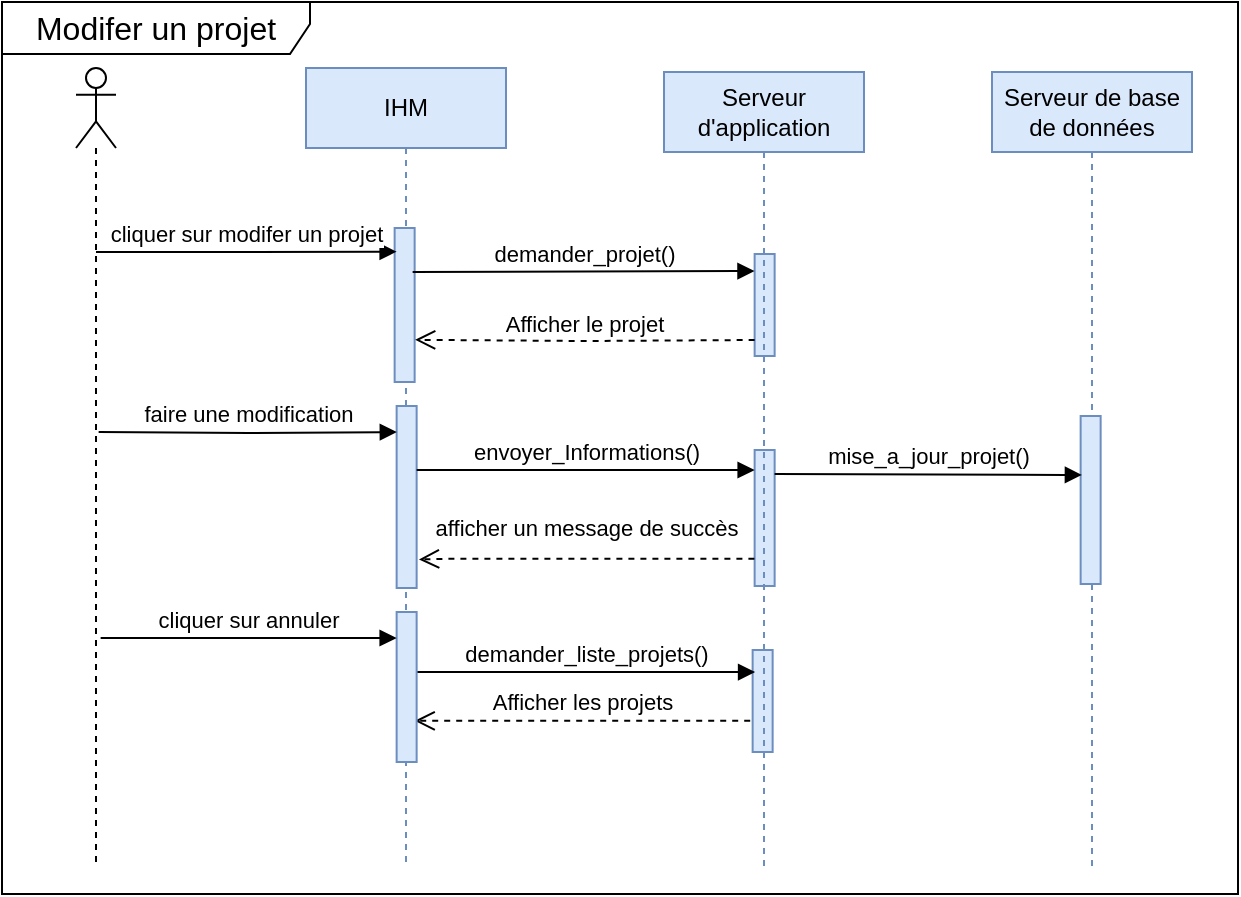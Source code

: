 <mxfile version="17.1.3" type="github">
  <diagram id="pMdvGQTgfd6tATdUP3s-" name="Page-1">
    <mxGraphModel dx="700" dy="413" grid="0" gridSize="10" guides="1" tooltips="1" connect="1" arrows="1" fold="1" page="1" pageScale="1" pageWidth="827" pageHeight="1169" math="0" shadow="0">
      <root>
        <mxCell id="0" />
        <mxCell id="1" parent="0" />
        <mxCell id="4Lf0XL2MjuKjjBDdzLdH-41" value="Modifer un projet" style="shape=umlFrame;whiteSpace=wrap;html=1;fontSize=16;width=154;height=26;" parent="1" vertex="1">
          <mxGeometry x="163" y="67" width="618" height="446" as="geometry" />
        </mxCell>
        <mxCell id="4Lf0XL2MjuKjjBDdzLdH-1" value="" style="shape=umlLifeline;participant=umlActor;perimeter=lifelinePerimeter;whiteSpace=wrap;html=1;container=1;collapsible=0;recursiveResize=0;verticalAlign=top;spacingTop=36;outlineConnect=0;" parent="1" vertex="1">
          <mxGeometry x="200" y="100" width="20" height="400" as="geometry" />
        </mxCell>
        <mxCell id="4Lf0XL2MjuKjjBDdzLdH-2" value="IHM" style="shape=umlLifeline;perimeter=lifelinePerimeter;whiteSpace=wrap;html=1;container=1;collapsible=0;recursiveResize=0;outlineConnect=0;fillColor=#dae8fc;strokeColor=#6c8ebf;" parent="1" vertex="1">
          <mxGeometry x="315" y="100" width="100" height="400" as="geometry" />
        </mxCell>
        <mxCell id="4Lf0XL2MjuKjjBDdzLdH-10" value="Serveur de base de données" style="shape=umlLifeline;perimeter=lifelinePerimeter;whiteSpace=wrap;html=1;container=1;collapsible=0;recursiveResize=0;outlineConnect=0;fillColor=#dae8fc;strokeColor=#6c8ebf;" parent="1" vertex="1">
          <mxGeometry x="658" y="102" width="100" height="400" as="geometry" />
        </mxCell>
        <mxCell id="4Lf0XL2MjuKjjBDdzLdH-24" value="" style="html=1;points=[];perimeter=orthogonalPerimeter;fillColor=#dae8fc;strokeColor=#6c8ebf;" parent="4Lf0XL2MjuKjjBDdzLdH-10" vertex="1">
          <mxGeometry x="-298.68" y="78" width="10" height="77" as="geometry" />
        </mxCell>
        <mxCell id="4Lf0XL2MjuKjjBDdzLdH-25" value="cliquer sur modifer un projet" style="html=1;verticalAlign=bottom;endArrow=block;entryX=-0.001;entryY=0.167;rounded=0;edgeStyle=orthogonalEdgeStyle;entryDx=0;entryDy=0;entryPerimeter=0;" parent="4Lf0XL2MjuKjjBDdzLdH-10" edge="1">
          <mxGeometry relative="1" as="geometry">
            <mxPoint x="-447.998" y="90" as="sourcePoint" />
            <Array as="points">
              <mxPoint x="-415.68" y="90" />
              <mxPoint x="-415.68" y="90" />
            </Array>
            <mxPoint x="-297.69" y="89.859" as="targetPoint" />
          </mxGeometry>
        </mxCell>
        <mxCell id="4Lf0XL2MjuKjjBDdzLdH-26" value="" style="html=1;points=[];perimeter=orthogonalPerimeter;fillColor=#dae8fc;strokeColor=#6c8ebf;" parent="4Lf0XL2MjuKjjBDdzLdH-10" vertex="1">
          <mxGeometry x="-297.68" y="167" width="10" height="91" as="geometry" />
        </mxCell>
        <mxCell id="4Lf0XL2MjuKjjBDdzLdH-27" value="" style="html=1;points=[];perimeter=orthogonalPerimeter;fillColor=#dae8fc;strokeColor=#6c8ebf;" parent="4Lf0XL2MjuKjjBDdzLdH-10" vertex="1">
          <mxGeometry x="44.32" y="172" width="10" height="84" as="geometry" />
        </mxCell>
        <mxCell id="4Lf0XL2MjuKjjBDdzLdH-28" value="" style="html=1;points=[];perimeter=orthogonalPerimeter;fillColor=#dae8fc;strokeColor=#6c8ebf;" parent="4Lf0XL2MjuKjjBDdzLdH-10" vertex="1">
          <mxGeometry x="-118.68" y="91" width="10" height="51" as="geometry" />
        </mxCell>
        <mxCell id="4Lf0XL2MjuKjjBDdzLdH-29" value="demander_projet()" style="html=1;verticalAlign=bottom;endArrow=block;rounded=0;entryX=-0.008;entryY=0.167;entryDx=0;entryDy=0;entryPerimeter=0;edgeStyle=orthogonalEdgeStyle;" parent="4Lf0XL2MjuKjjBDdzLdH-10" target="4Lf0XL2MjuKjjBDdzLdH-28" edge="1">
          <mxGeometry width="80" relative="1" as="geometry">
            <mxPoint x="-289.68" y="100" as="sourcePoint" />
            <mxPoint x="-704.68" y="3" as="targetPoint" />
            <Array as="points">
              <mxPoint x="-290.68" y="100" />
              <mxPoint x="-204.68" y="100" />
            </Array>
          </mxGeometry>
        </mxCell>
        <mxCell id="4Lf0XL2MjuKjjBDdzLdH-30" value="Afficher le projet" style="html=1;verticalAlign=bottom;endArrow=open;dashed=1;endSize=8;rounded=0;edgeStyle=orthogonalEdgeStyle;entryX=1.025;entryY=0.726;entryDx=0;entryDy=0;entryPerimeter=0;" parent="4Lf0XL2MjuKjjBDdzLdH-10" target="4Lf0XL2MjuKjjBDdzLdH-24" edge="1">
          <mxGeometry relative="1" as="geometry">
            <mxPoint x="-784.68" y="31" as="targetPoint" />
            <mxPoint x="-118.68" y="134" as="sourcePoint" />
            <Array as="points" />
          </mxGeometry>
        </mxCell>
        <mxCell id="4Lf0XL2MjuKjjBDdzLdH-31" value="" style="html=1;points=[];perimeter=orthogonalPerimeter;fillColor=#dae8fc;strokeColor=#6c8ebf;" parent="4Lf0XL2MjuKjjBDdzLdH-10" vertex="1">
          <mxGeometry x="-119.68" y="289" width="10" height="51" as="geometry" />
        </mxCell>
        <mxCell id="4Lf0XL2MjuKjjBDdzLdH-32" value="Afficher les projets" style="html=1;verticalAlign=bottom;endArrow=open;dashed=1;endSize=8;rounded=0;edgeStyle=orthogonalEdgeStyle;exitX=-0.122;exitY=0.616;exitDx=0;exitDy=0;exitPerimeter=0;" parent="4Lf0XL2MjuKjjBDdzLdH-10" edge="1">
          <mxGeometry relative="1" as="geometry">
            <mxPoint x="-288.68" y="324.4" as="targetPoint" />
            <mxPoint x="-120.9" y="324.416" as="sourcePoint" />
            <Array as="points">
              <mxPoint x="-142.68" y="324" />
              <mxPoint x="-142.68" y="324" />
            </Array>
          </mxGeometry>
        </mxCell>
        <mxCell id="4Lf0XL2MjuKjjBDdzLdH-33" value="demander_liste_projets()" style="html=1;verticalAlign=bottom;endArrow=block;rounded=0;entryX=0.045;entryY=0.339;entryDx=0;entryDy=0;entryPerimeter=0;edgeStyle=orthogonalEdgeStyle;" parent="4Lf0XL2MjuKjjBDdzLdH-10" edge="1">
          <mxGeometry width="80" relative="1" as="geometry">
            <mxPoint x="-287.91" y="300.002" as="sourcePoint" />
            <mxPoint x="-118.46" y="300.018" as="targetPoint" />
            <Array as="points">
              <mxPoint x="-219.91" y="300.78" />
            </Array>
          </mxGeometry>
        </mxCell>
        <mxCell id="4Lf0XL2MjuKjjBDdzLdH-34" value="" style="html=1;points=[];perimeter=orthogonalPerimeter;fillColor=#dae8fc;strokeColor=#6c8ebf;" parent="4Lf0XL2MjuKjjBDdzLdH-10" vertex="1">
          <mxGeometry x="-118.68" y="189" width="10" height="68" as="geometry" />
        </mxCell>
        <mxCell id="4Lf0XL2MjuKjjBDdzLdH-35" value="envoyer_Informations()" style="html=1;verticalAlign=bottom;endArrow=block;rounded=0;edgeStyle=orthogonalEdgeStyle;" parent="4Lf0XL2MjuKjjBDdzLdH-10" target="4Lf0XL2MjuKjjBDdzLdH-34" edge="1">
          <mxGeometry width="80" relative="1" as="geometry">
            <mxPoint x="-287.68" y="199" as="sourcePoint" />
            <mxPoint x="-138.68" y="200" as="targetPoint" />
            <Array as="points">
              <mxPoint x="-200.68" y="199" />
              <mxPoint x="-200.68" y="199" />
            </Array>
          </mxGeometry>
        </mxCell>
        <mxCell id="4Lf0XL2MjuKjjBDdzLdH-36" value="afficher un message de succès" style="html=1;verticalAlign=bottom;endArrow=open;dashed=1;endSize=8;rounded=0;edgeStyle=orthogonalEdgeStyle;exitX=-0.112;exitY=0.85;exitDx=0;exitDy=0;exitPerimeter=0;entryX=1.116;entryY=0.843;entryDx=0;entryDy=0;entryPerimeter=0;" parent="4Lf0XL2MjuKjjBDdzLdH-10" target="4Lf0XL2MjuKjjBDdzLdH-26" edge="1">
          <mxGeometry x="-0.001" y="-6" relative="1" as="geometry">
            <mxPoint x="-272.68" y="243" as="targetPoint" />
            <mxPoint x="-118.8" y="243.35" as="sourcePoint" />
            <Array as="points">
              <mxPoint x="-272.68" y="243" />
            </Array>
            <mxPoint as="offset" />
          </mxGeometry>
        </mxCell>
        <mxCell id="4Lf0XL2MjuKjjBDdzLdH-37" value="mise_a_jour_projet()" style="html=1;verticalAlign=bottom;endArrow=block;rounded=0;edgeStyle=orthogonalEdgeStyle;entryX=0.063;entryY=0.351;entryDx=0;entryDy=0;entryPerimeter=0;" parent="4Lf0XL2MjuKjjBDdzLdH-10" target="4Lf0XL2MjuKjjBDdzLdH-27" edge="1">
          <mxGeometry width="80" relative="1" as="geometry">
            <mxPoint x="-108.68" y="201" as="sourcePoint" />
            <mxPoint x="35.95" y="200.885" as="targetPoint" />
            <Array as="points" />
          </mxGeometry>
        </mxCell>
        <mxCell id="4Lf0XL2MjuKjjBDdzLdH-38" value="faire une modification" style="html=1;verticalAlign=bottom;endArrow=block;rounded=0;edgeStyle=orthogonalEdgeStyle;entryX=0.009;entryY=0.143;entryDx=0;entryDy=0;entryPerimeter=0;" parent="4Lf0XL2MjuKjjBDdzLdH-10" target="4Lf0XL2MjuKjjBDdzLdH-26" edge="1">
          <mxGeometry relative="1" as="geometry">
            <mxPoint x="-446.68" y="180" as="sourcePoint" />
            <Array as="points" />
            <mxPoint x="-300.68" y="180" as="targetPoint" />
          </mxGeometry>
        </mxCell>
        <mxCell id="4Lf0XL2MjuKjjBDdzLdH-39" value="" style="html=1;points=[];perimeter=orthogonalPerimeter;fillColor=#dae8fc;strokeColor=#6c8ebf;" parent="4Lf0XL2MjuKjjBDdzLdH-10" vertex="1">
          <mxGeometry x="-297.68" y="270" width="10" height="75" as="geometry" />
        </mxCell>
        <mxCell id="4Lf0XL2MjuKjjBDdzLdH-40" value="cliquer sur annuler" style="html=1;verticalAlign=bottom;endArrow=block;rounded=0;edgeStyle=orthogonalEdgeStyle;" parent="4Lf0XL2MjuKjjBDdzLdH-10" edge="1">
          <mxGeometry relative="1" as="geometry">
            <mxPoint x="-445.68" y="283" as="sourcePoint" />
            <Array as="points" />
            <mxPoint x="-297.68" y="283" as="targetPoint" />
          </mxGeometry>
        </mxCell>
        <mxCell id="4Lf0XL2MjuKjjBDdzLdH-13" value="Serveur d&#39;application" style="shape=umlLifeline;perimeter=lifelinePerimeter;whiteSpace=wrap;html=1;container=1;collapsible=0;recursiveResize=0;outlineConnect=0;fillColor=#dae8fc;strokeColor=#6c8ebf;" parent="1" vertex="1">
          <mxGeometry x="494" y="102" width="100" height="400" as="geometry" />
        </mxCell>
      </root>
    </mxGraphModel>
  </diagram>
</mxfile>
